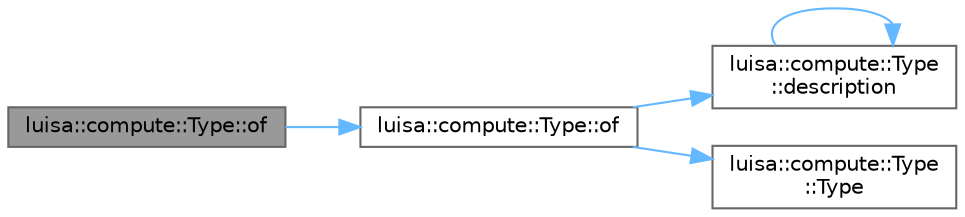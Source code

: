 digraph "luisa::compute::Type::of"
{
 // LATEX_PDF_SIZE
  bgcolor="transparent";
  edge [fontname=Helvetica,fontsize=10,labelfontname=Helvetica,labelfontsize=10];
  node [fontname=Helvetica,fontsize=10,shape=box,height=0.2,width=0.4];
  rankdir="LR";
  Node1 [id="Node000001",label="luisa::compute::Type::of",height=0.2,width=0.4,color="gray40", fillcolor="grey60", style="filled", fontcolor="black",tooltip="Return Type object of type T"];
  Node1 -> Node2 [id="edge1_Node000001_Node000002",color="steelblue1",style="solid",tooltip=" "];
  Node2 [id="Node000002",label="luisa::compute::Type::of",height=0.2,width=0.4,color="grey40", fillcolor="white", style="filled",URL="$classluisa_1_1compute_1_1_type.html#a7c7c3c305468f078b2415e95c411db89",tooltip="Return Type object of type T"];
  Node2 -> Node3 [id="edge2_Node000002_Node000003",color="steelblue1",style="solid",tooltip=" "];
  Node3 [id="Node000003",label="luisa::compute::Type\l::description",height=0.2,width=0.4,color="grey40", fillcolor="white", style="filled",URL="$classluisa_1_1compute_1_1_type.html#aedbd0de86738175721033d4010f60faf",tooltip=" "];
  Node3 -> Node3 [id="edge3_Node000003_Node000003",color="steelblue1",style="solid",tooltip=" "];
  Node2 -> Node4 [id="edge4_Node000002_Node000004",color="steelblue1",style="solid",tooltip=" "];
  Node4 [id="Node000004",label="luisa::compute::Type\l::Type",height=0.2,width=0.4,color="grey40", fillcolor="white", style="filled",URL="$classluisa_1_1compute_1_1_type.html#aa907aaf8ae6305bedfe0d8e09ae61f35",tooltip=" "];
}
